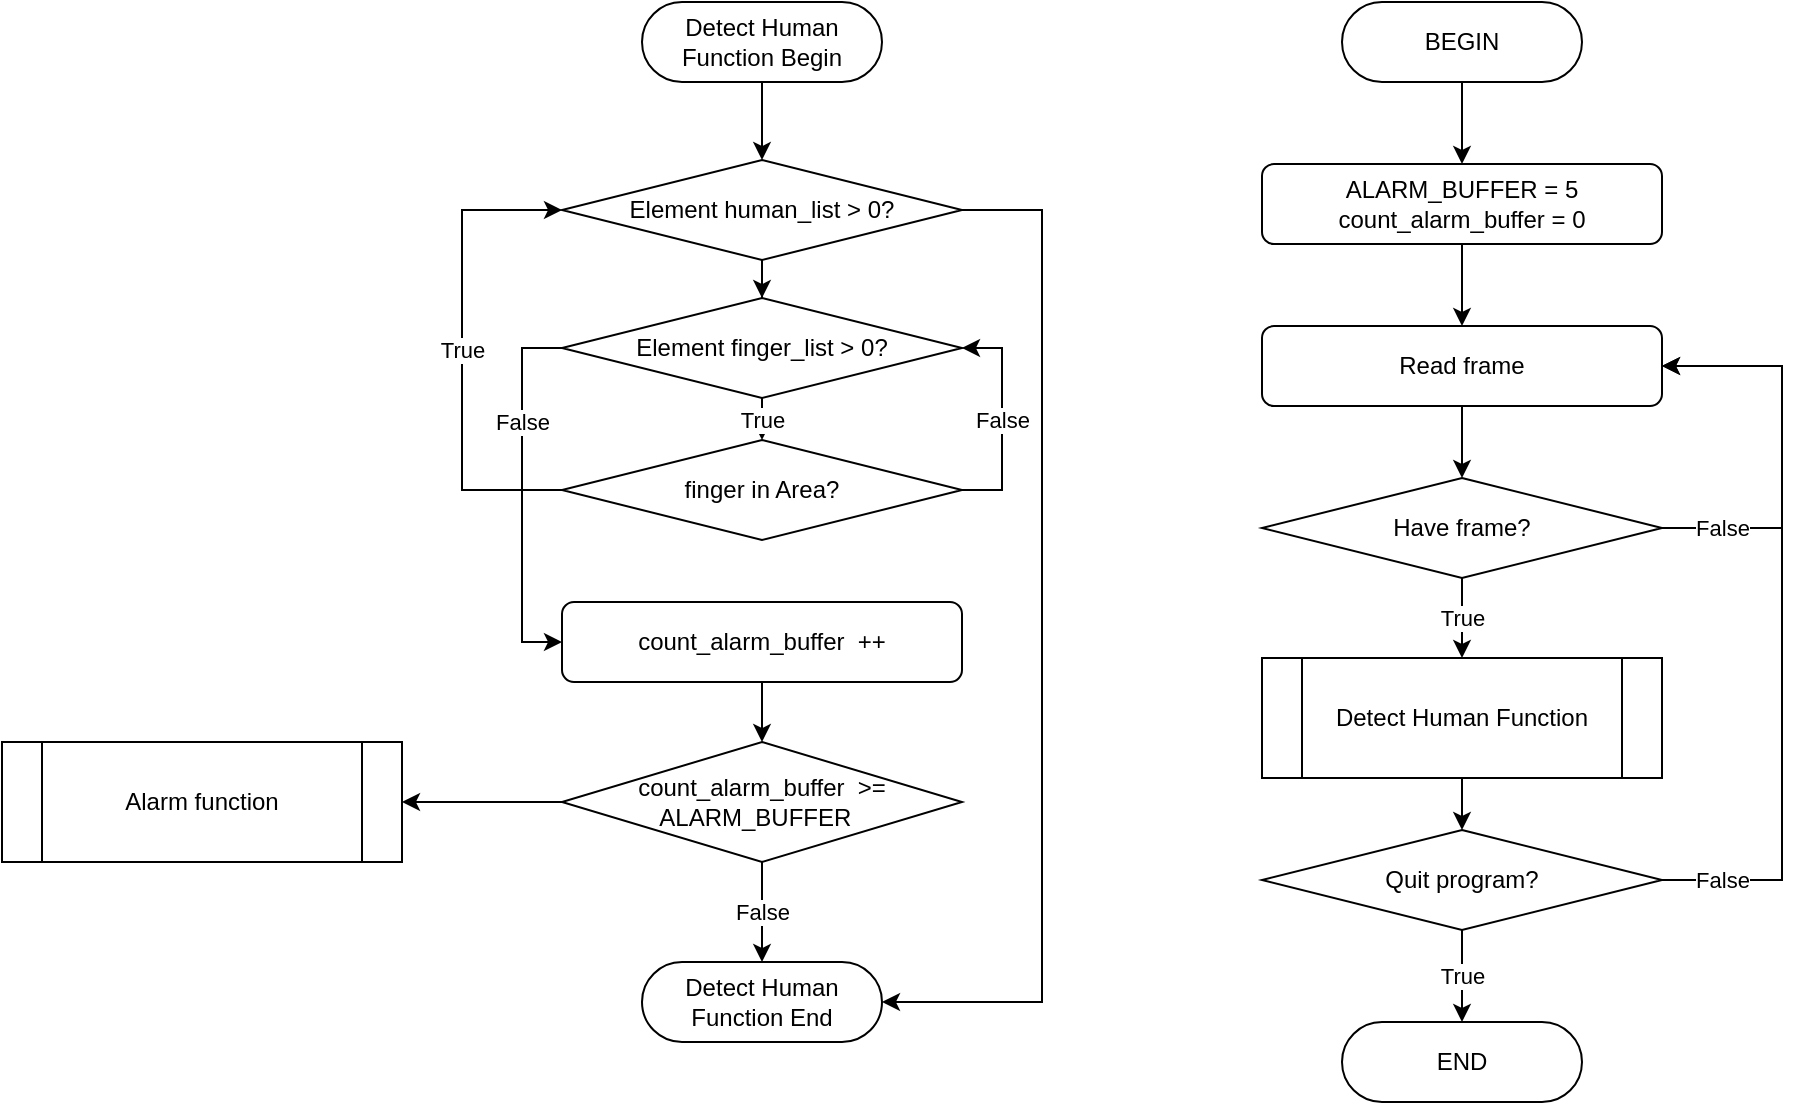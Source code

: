 <mxfile version="21.1.7" type="device">
  <diagram name="Trang-1" id="rkALqj2A4ZMQYSxr74PP">
    <mxGraphModel dx="731" dy="627" grid="1" gridSize="10" guides="1" tooltips="0" connect="1" arrows="1" fold="1" page="0" pageScale="1" pageWidth="827" pageHeight="1169" math="0" shadow="0">
      <root>
        <mxCell id="0" />
        <mxCell id="1" parent="0" />
        <mxCell id="XLiTt-fhUk0hQ6huc-fR-3" value="" style="edgeStyle=orthogonalEdgeStyle;rounded=0;orthogonalLoop=1;jettySize=auto;html=1;" edge="1" parent="1" source="XLiTt-fhUk0hQ6huc-fR-1" target="XLiTt-fhUk0hQ6huc-fR-2">
          <mxGeometry relative="1" as="geometry" />
        </mxCell>
        <mxCell id="XLiTt-fhUk0hQ6huc-fR-1" value="BEGIN" style="rounded=1;whiteSpace=wrap;html=1;arcSize=50;" vertex="1" parent="1">
          <mxGeometry x="1150" y="50" width="120" height="40" as="geometry" />
        </mxCell>
        <mxCell id="XLiTt-fhUk0hQ6huc-fR-7" style="edgeStyle=orthogonalEdgeStyle;rounded=0;orthogonalLoop=1;jettySize=auto;html=1;exitX=0.5;exitY=1;exitDx=0;exitDy=0;entryX=0.5;entryY=0;entryDx=0;entryDy=0;" edge="1" parent="1" source="XLiTt-fhUk0hQ6huc-fR-2" target="XLiTt-fhUk0hQ6huc-fR-4">
          <mxGeometry relative="1" as="geometry" />
        </mxCell>
        <mxCell id="XLiTt-fhUk0hQ6huc-fR-2" value="ALARM_BUFFER = 5&lt;br&gt;count_alarm_buffer = 0" style="rounded=1;whiteSpace=wrap;html=1;" vertex="1" parent="1">
          <mxGeometry x="1110" y="131" width="200" height="40" as="geometry" />
        </mxCell>
        <mxCell id="XLiTt-fhUk0hQ6huc-fR-8" value="" style="edgeStyle=orthogonalEdgeStyle;rounded=0;orthogonalLoop=1;jettySize=auto;html=1;" edge="1" parent="1" source="XLiTt-fhUk0hQ6huc-fR-4" target="XLiTt-fhUk0hQ6huc-fR-5">
          <mxGeometry relative="1" as="geometry" />
        </mxCell>
        <mxCell id="XLiTt-fhUk0hQ6huc-fR-4" value="Read frame" style="rounded=1;whiteSpace=wrap;html=1;" vertex="1" parent="1">
          <mxGeometry x="1110" y="212" width="200" height="40" as="geometry" />
        </mxCell>
        <mxCell id="XLiTt-fhUk0hQ6huc-fR-9" value="False" style="edgeStyle=orthogonalEdgeStyle;rounded=0;orthogonalLoop=1;jettySize=auto;html=1;exitX=1;exitY=0.5;exitDx=0;exitDy=0;entryX=1;entryY=0.5;entryDx=0;entryDy=0;" edge="1" parent="1" source="XLiTt-fhUk0hQ6huc-fR-5" target="XLiTt-fhUk0hQ6huc-fR-4">
          <mxGeometry x="-0.707" relative="1" as="geometry">
            <mxPoint x="1310" y="230" as="targetPoint" />
            <Array as="points">
              <mxPoint x="1370" y="313" />
              <mxPoint x="1370" y="232" />
            </Array>
            <mxPoint as="offset" />
          </mxGeometry>
        </mxCell>
        <mxCell id="XLiTt-fhUk0hQ6huc-fR-11" value="True" style="edgeStyle=orthogonalEdgeStyle;rounded=0;orthogonalLoop=1;jettySize=auto;html=1;" edge="1" parent="1" source="XLiTt-fhUk0hQ6huc-fR-5" target="XLiTt-fhUk0hQ6huc-fR-10">
          <mxGeometry relative="1" as="geometry" />
        </mxCell>
        <mxCell id="XLiTt-fhUk0hQ6huc-fR-5" value="Have frame?" style="rhombus;whiteSpace=wrap;html=1;" vertex="1" parent="1">
          <mxGeometry x="1110" y="288" width="200" height="50" as="geometry" />
        </mxCell>
        <mxCell id="XLiTt-fhUk0hQ6huc-fR-13" value="" style="edgeStyle=orthogonalEdgeStyle;rounded=0;orthogonalLoop=1;jettySize=auto;html=1;" edge="1" parent="1" source="XLiTt-fhUk0hQ6huc-fR-10" target="XLiTt-fhUk0hQ6huc-fR-12">
          <mxGeometry relative="1" as="geometry" />
        </mxCell>
        <mxCell id="XLiTt-fhUk0hQ6huc-fR-10" value="Detect Human Function" style="shape=process;whiteSpace=wrap;html=1;backgroundOutline=1;" vertex="1" parent="1">
          <mxGeometry x="1110" y="378" width="200" height="60" as="geometry" />
        </mxCell>
        <mxCell id="XLiTt-fhUk0hQ6huc-fR-15" value="False" style="edgeStyle=orthogonalEdgeStyle;rounded=0;orthogonalLoop=1;jettySize=auto;html=1;exitX=1;exitY=0.5;exitDx=0;exitDy=0;" edge="1" parent="1" source="XLiTt-fhUk0hQ6huc-fR-12">
          <mxGeometry x="-0.841" relative="1" as="geometry">
            <mxPoint x="1310" y="232" as="targetPoint" />
            <Array as="points">
              <mxPoint x="1370" y="489" />
              <mxPoint x="1370" y="232" />
            </Array>
            <mxPoint as="offset" />
          </mxGeometry>
        </mxCell>
        <mxCell id="XLiTt-fhUk0hQ6huc-fR-17" value="True" style="edgeStyle=orthogonalEdgeStyle;rounded=0;orthogonalLoop=1;jettySize=auto;html=1;" edge="1" parent="1" source="XLiTt-fhUk0hQ6huc-fR-12" target="XLiTt-fhUk0hQ6huc-fR-16">
          <mxGeometry relative="1" as="geometry" />
        </mxCell>
        <mxCell id="XLiTt-fhUk0hQ6huc-fR-12" value="Quit program?" style="rhombus;whiteSpace=wrap;html=1;" vertex="1" parent="1">
          <mxGeometry x="1110" y="464" width="200" height="50" as="geometry" />
        </mxCell>
        <mxCell id="XLiTt-fhUk0hQ6huc-fR-16" value="END" style="rounded=1;whiteSpace=wrap;html=1;arcSize=50;" vertex="1" parent="1">
          <mxGeometry x="1150" y="560" width="120" height="40" as="geometry" />
        </mxCell>
        <mxCell id="XLiTt-fhUk0hQ6huc-fR-18" value="Detect Human Function Begin" style="rounded=1;whiteSpace=wrap;html=1;arcSize=50;" vertex="1" parent="1">
          <mxGeometry x="800" y="50" width="120" height="40" as="geometry" />
        </mxCell>
        <mxCell id="XLiTt-fhUk0hQ6huc-fR-19" value="Detect Human Function End" style="rounded=1;whiteSpace=wrap;html=1;arcSize=50;" vertex="1" parent="1">
          <mxGeometry x="800" y="530" width="120" height="40" as="geometry" />
        </mxCell>
        <mxCell id="XLiTt-fhUk0hQ6huc-fR-25" style="edgeStyle=orthogonalEdgeStyle;rounded=0;orthogonalLoop=1;jettySize=auto;html=1;exitX=1;exitY=0.5;exitDx=0;exitDy=0;entryX=1;entryY=0.5;entryDx=0;entryDy=0;" edge="1" parent="1" source="XLiTt-fhUk0hQ6huc-fR-22" target="XLiTt-fhUk0hQ6huc-fR-19">
          <mxGeometry relative="1" as="geometry">
            <Array as="points">
              <mxPoint x="1000" y="154" />
              <mxPoint x="1000" y="550" />
            </Array>
          </mxGeometry>
        </mxCell>
        <mxCell id="XLiTt-fhUk0hQ6huc-fR-26" value="" style="edgeStyle=orthogonalEdgeStyle;rounded=0;orthogonalLoop=1;jettySize=auto;html=1;" edge="1" parent="1" source="XLiTt-fhUk0hQ6huc-fR-22" target="XLiTt-fhUk0hQ6huc-fR-24">
          <mxGeometry relative="1" as="geometry" />
        </mxCell>
        <mxCell id="XLiTt-fhUk0hQ6huc-fR-22" value="Element human_list &amp;gt; 0?" style="rhombus;whiteSpace=wrap;html=1;" vertex="1" parent="1">
          <mxGeometry x="760" y="129" width="200" height="50" as="geometry" />
        </mxCell>
        <mxCell id="XLiTt-fhUk0hQ6huc-fR-34" value="True" style="edgeStyle=orthogonalEdgeStyle;rounded=0;orthogonalLoop=1;jettySize=auto;html=1;" edge="1" parent="1" source="XLiTt-fhUk0hQ6huc-fR-24" target="XLiTt-fhUk0hQ6huc-fR-33">
          <mxGeometry relative="1" as="geometry" />
        </mxCell>
        <mxCell id="XLiTt-fhUk0hQ6huc-fR-38" value="False" style="edgeStyle=orthogonalEdgeStyle;rounded=0;orthogonalLoop=1;jettySize=auto;html=1;exitX=0;exitY=0.5;exitDx=0;exitDy=0;entryX=0;entryY=0.5;entryDx=0;entryDy=0;" edge="1" parent="1" source="XLiTt-fhUk0hQ6huc-fR-24" target="XLiTt-fhUk0hQ6huc-fR-37">
          <mxGeometry x="-0.391" relative="1" as="geometry">
            <mxPoint as="offset" />
          </mxGeometry>
        </mxCell>
        <mxCell id="XLiTt-fhUk0hQ6huc-fR-24" value="Element finger_list &amp;gt; 0?" style="rhombus;whiteSpace=wrap;html=1;" vertex="1" parent="1">
          <mxGeometry x="760" y="198" width="200" height="50" as="geometry" />
        </mxCell>
        <mxCell id="XLiTt-fhUk0hQ6huc-fR-30" style="edgeStyle=orthogonalEdgeStyle;rounded=0;orthogonalLoop=1;jettySize=auto;html=1;exitX=0.5;exitY=1;exitDx=0;exitDy=0;entryX=0.5;entryY=0;entryDx=0;entryDy=0;" edge="1" parent="1" target="XLiTt-fhUk0hQ6huc-fR-22">
          <mxGeometry relative="1" as="geometry">
            <mxPoint x="860" y="90" as="sourcePoint" />
          </mxGeometry>
        </mxCell>
        <mxCell id="XLiTt-fhUk0hQ6huc-fR-35" value="True" style="edgeStyle=orthogonalEdgeStyle;rounded=0;orthogonalLoop=1;jettySize=auto;html=1;entryX=0;entryY=0.5;entryDx=0;entryDy=0;exitX=0;exitY=0.5;exitDx=0;exitDy=0;" edge="1" parent="1" source="XLiTt-fhUk0hQ6huc-fR-33" target="XLiTt-fhUk0hQ6huc-fR-22">
          <mxGeometry relative="1" as="geometry">
            <Array as="points">
              <mxPoint x="710" y="294" />
              <mxPoint x="710" y="154" />
            </Array>
          </mxGeometry>
        </mxCell>
        <mxCell id="XLiTt-fhUk0hQ6huc-fR-36" value="False" style="edgeStyle=orthogonalEdgeStyle;rounded=0;orthogonalLoop=1;jettySize=auto;html=1;exitX=1;exitY=0.5;exitDx=0;exitDy=0;entryX=1;entryY=0.5;entryDx=0;entryDy=0;" edge="1" parent="1" source="XLiTt-fhUk0hQ6huc-fR-33" target="XLiTt-fhUk0hQ6huc-fR-24">
          <mxGeometry relative="1" as="geometry" />
        </mxCell>
        <mxCell id="XLiTt-fhUk0hQ6huc-fR-33" value="finger in Area?" style="rhombus;whiteSpace=wrap;html=1;" vertex="1" parent="1">
          <mxGeometry x="760" y="269" width="200" height="50" as="geometry" />
        </mxCell>
        <mxCell id="XLiTt-fhUk0hQ6huc-fR-42" value="" style="edgeStyle=orthogonalEdgeStyle;rounded=0;orthogonalLoop=1;jettySize=auto;html=1;" edge="1" parent="1" source="XLiTt-fhUk0hQ6huc-fR-37" target="XLiTt-fhUk0hQ6huc-fR-41">
          <mxGeometry relative="1" as="geometry" />
        </mxCell>
        <mxCell id="XLiTt-fhUk0hQ6huc-fR-37" value="count_alarm_buffer&amp;nbsp; ++" style="rounded=1;whiteSpace=wrap;html=1;" vertex="1" parent="1">
          <mxGeometry x="760" y="350" width="200" height="40" as="geometry" />
        </mxCell>
        <mxCell id="XLiTt-fhUk0hQ6huc-fR-43" value="False" style="edgeStyle=orthogonalEdgeStyle;rounded=0;orthogonalLoop=1;jettySize=auto;html=1;" edge="1" parent="1" source="XLiTt-fhUk0hQ6huc-fR-41" target="XLiTt-fhUk0hQ6huc-fR-19">
          <mxGeometry relative="1" as="geometry" />
        </mxCell>
        <mxCell id="XLiTt-fhUk0hQ6huc-fR-45" value="" style="edgeStyle=orthogonalEdgeStyle;rounded=0;orthogonalLoop=1;jettySize=auto;html=1;" edge="1" parent="1" source="XLiTt-fhUk0hQ6huc-fR-41" target="XLiTt-fhUk0hQ6huc-fR-44">
          <mxGeometry relative="1" as="geometry" />
        </mxCell>
        <mxCell id="XLiTt-fhUk0hQ6huc-fR-41" value="count_alarm_buffer&amp;nbsp; &amp;gt;=&lt;br&gt;ALARM_BUFFER&amp;nbsp;&amp;nbsp;" style="rhombus;whiteSpace=wrap;html=1;" vertex="1" parent="1">
          <mxGeometry x="760" y="420" width="200" height="60" as="geometry" />
        </mxCell>
        <mxCell id="XLiTt-fhUk0hQ6huc-fR-44" value="Alarm function" style="shape=process;whiteSpace=wrap;html=1;backgroundOutline=1;" vertex="1" parent="1">
          <mxGeometry x="480" y="420" width="200" height="60" as="geometry" />
        </mxCell>
      </root>
    </mxGraphModel>
  </diagram>
</mxfile>
